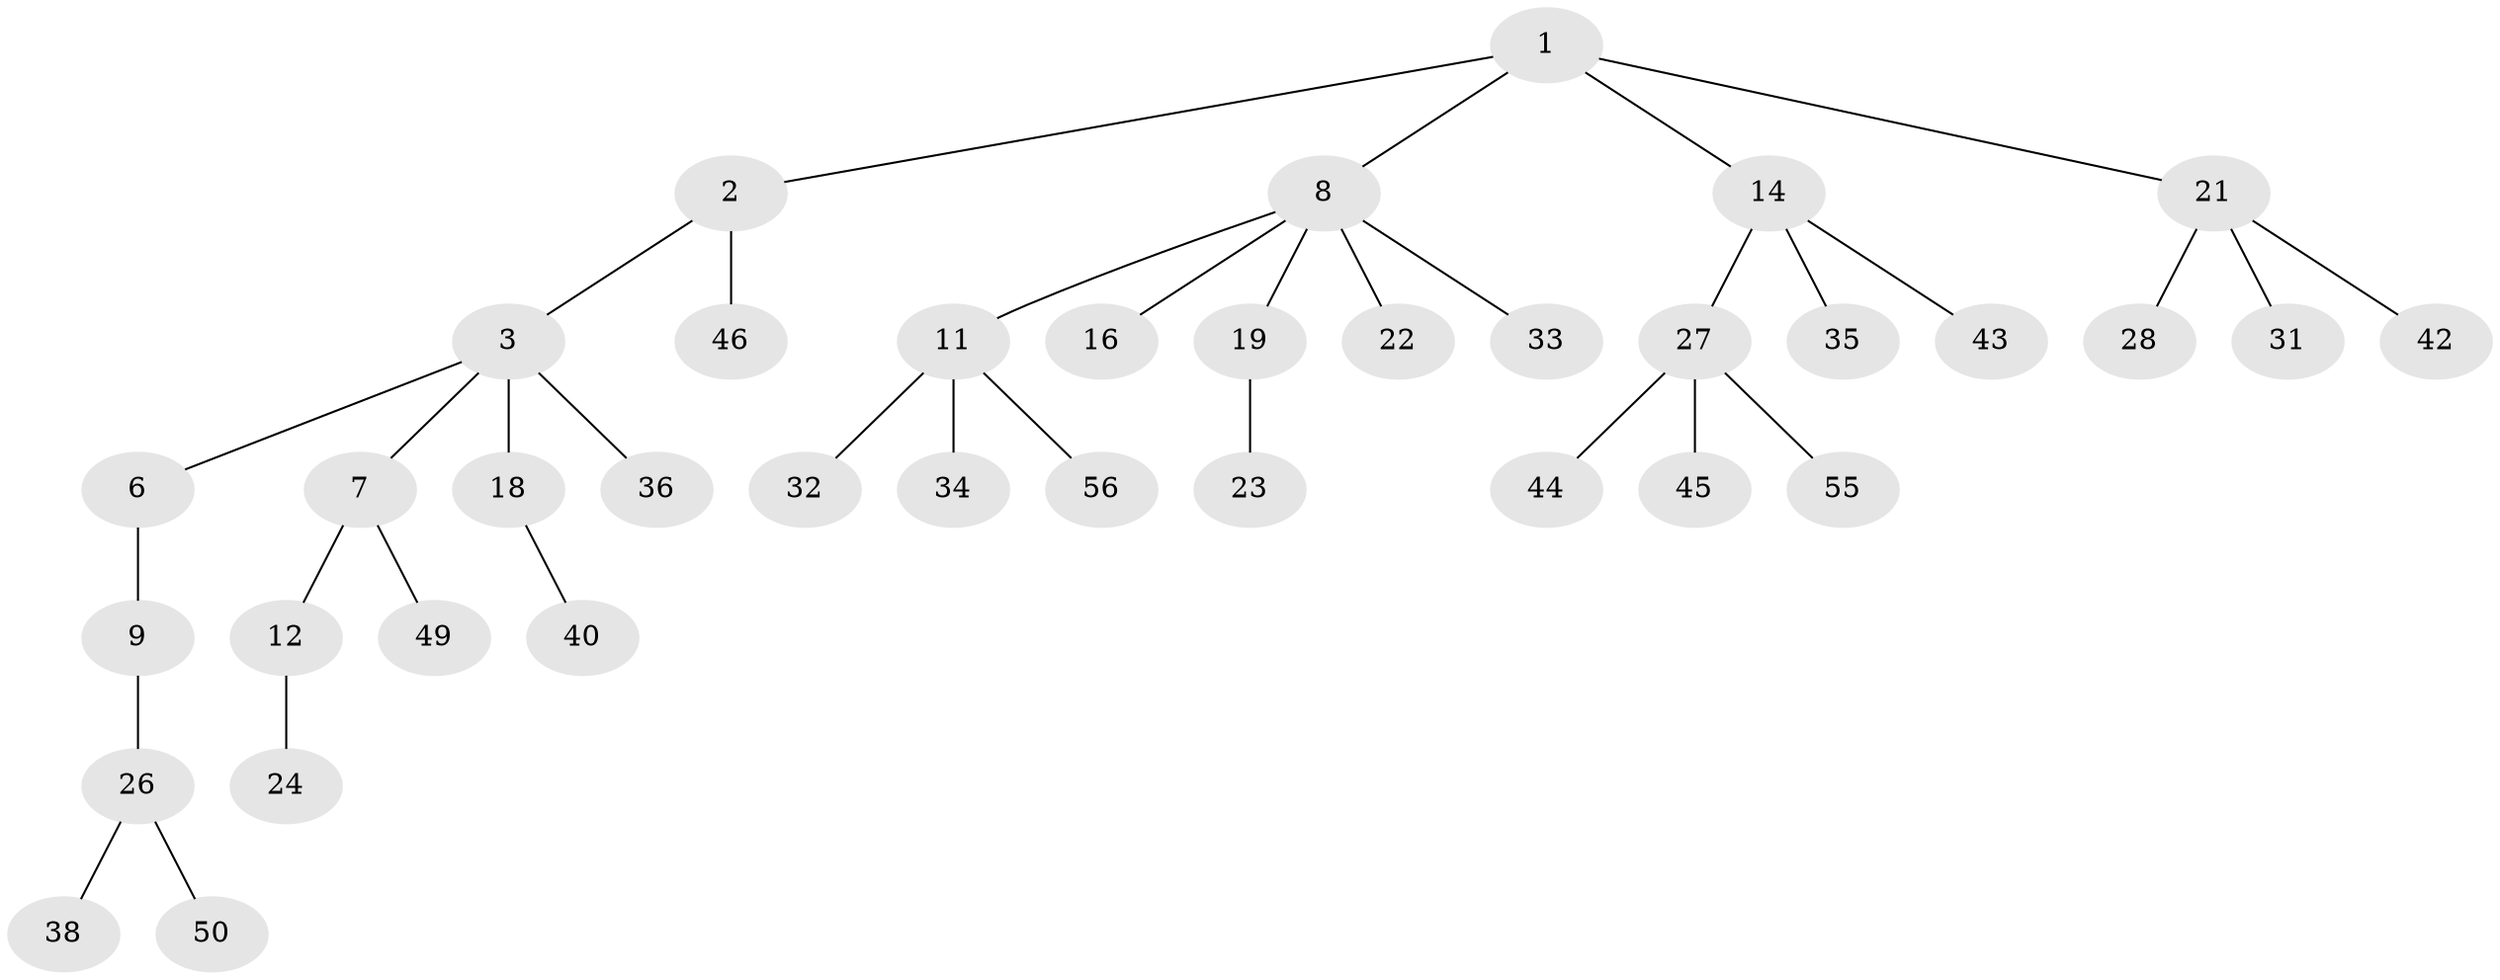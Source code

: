 // Generated by graph-tools (version 1.1) at 2025/52/02/27/25 19:52:11]
// undirected, 37 vertices, 36 edges
graph export_dot {
graph [start="1"]
  node [color=gray90,style=filled];
  1 [super="+4"];
  2 [super="+13"];
  3 [super="+5"];
  6;
  7 [super="+57"];
  8 [super="+17"];
  9 [super="+10"];
  11 [super="+25"];
  12 [super="+29"];
  14 [super="+15"];
  16 [super="+20"];
  18 [super="+52"];
  19;
  21 [super="+37"];
  22;
  23 [super="+41"];
  24 [super="+48"];
  26 [super="+30"];
  27 [super="+39"];
  28;
  31 [super="+54"];
  32;
  33 [super="+53"];
  34;
  35;
  36 [super="+47"];
  38;
  40;
  42;
  43;
  44;
  45;
  46;
  49;
  50 [super="+51"];
  55;
  56;
  1 -- 2;
  1 -- 8;
  1 -- 21;
  1 -- 14;
  2 -- 3;
  2 -- 46;
  3 -- 18;
  3 -- 36;
  3 -- 6;
  3 -- 7;
  6 -- 9;
  7 -- 12;
  7 -- 49;
  8 -- 11;
  8 -- 16;
  8 -- 33;
  8 -- 19;
  8 -- 22;
  9 -- 26;
  11 -- 32;
  11 -- 56;
  11 -- 34;
  12 -- 24;
  14 -- 35;
  14 -- 43;
  14 -- 27;
  18 -- 40;
  19 -- 23;
  21 -- 28;
  21 -- 31;
  21 -- 42;
  26 -- 38;
  26 -- 50;
  27 -- 45;
  27 -- 44;
  27 -- 55;
}
